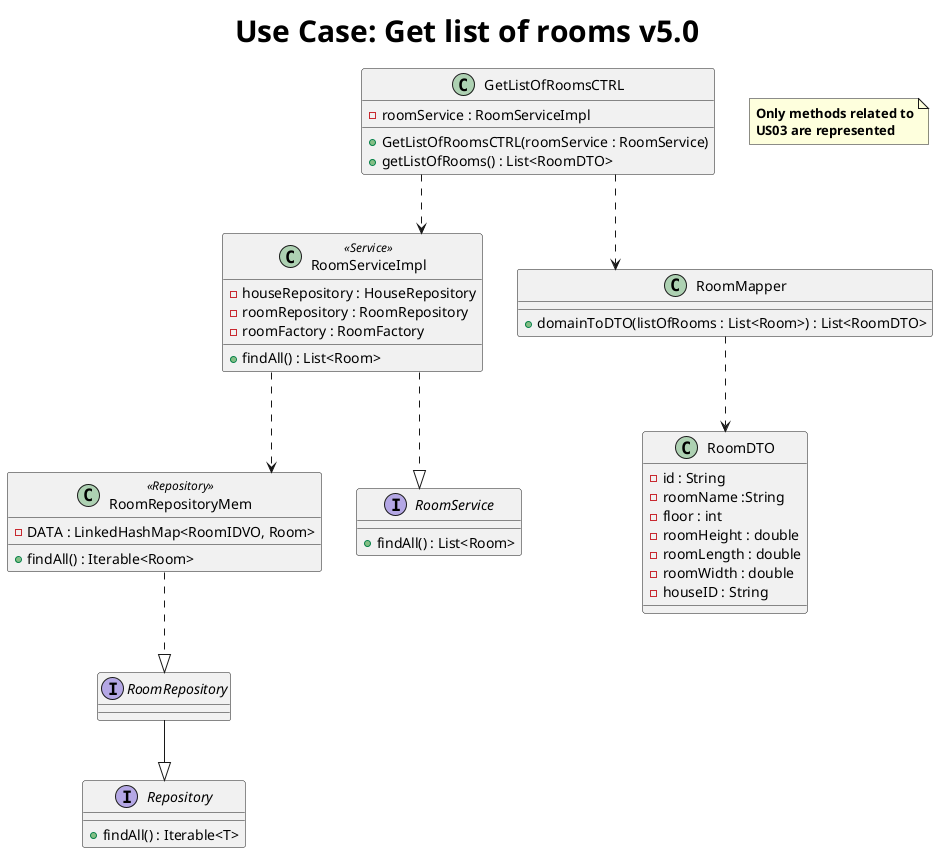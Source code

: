 @startuml
title <size: 30> Use Case: Get list of rooms v5.0
note  "<b>Only methods related to\n<b>US03 are represented" as N1
skinparam linetype ortho

class GetListOfRoomsCTRL{
    + GetListOfRoomsCTRL(roomService : RoomService)
    - roomService : RoomServiceImpl
    +getListOfRooms() : List<RoomDTO>
}

class RoomMapper{
        + domainToDTO(listOfRooms : List<Room>) : List<RoomDTO>
    }

class RoomRepositoryMem <<Repository>>{
    - DATA : LinkedHashMap<RoomIDVO, Room>

    + findAll() : Iterable<Room>
}

class RoomServiceImpl  <<Service>>{
    - houseRepository : HouseRepository
    - roomRepository : RoomRepository
    - roomFactory : RoomFactory

    + findAll() : List<Room>
}

class RoomDTO{
    - id : String
    - roomName :String
    - floor : int
    - roomHeight : double
    - roomLength : double
    - roomWidth : double
    - houseID : String
}

interface RoomRepository{
}

interface Repository{
    + findAll() : Iterable<T>
}

interface RoomService{
    + findAll() : List<Room>
}

GetListOfRoomsCTRL ..> RoomServiceImpl
RoomServiceImpl ..> RoomRepositoryMem
GetListOfRoomsCTRL..> RoomMapper
RoomMapper ..> RoomDTO
RoomRepository <|..up RoomRepositoryMem
Repository <|--up RoomRepository
RoomService <|..up RoomServiceImpl
@enduml1
